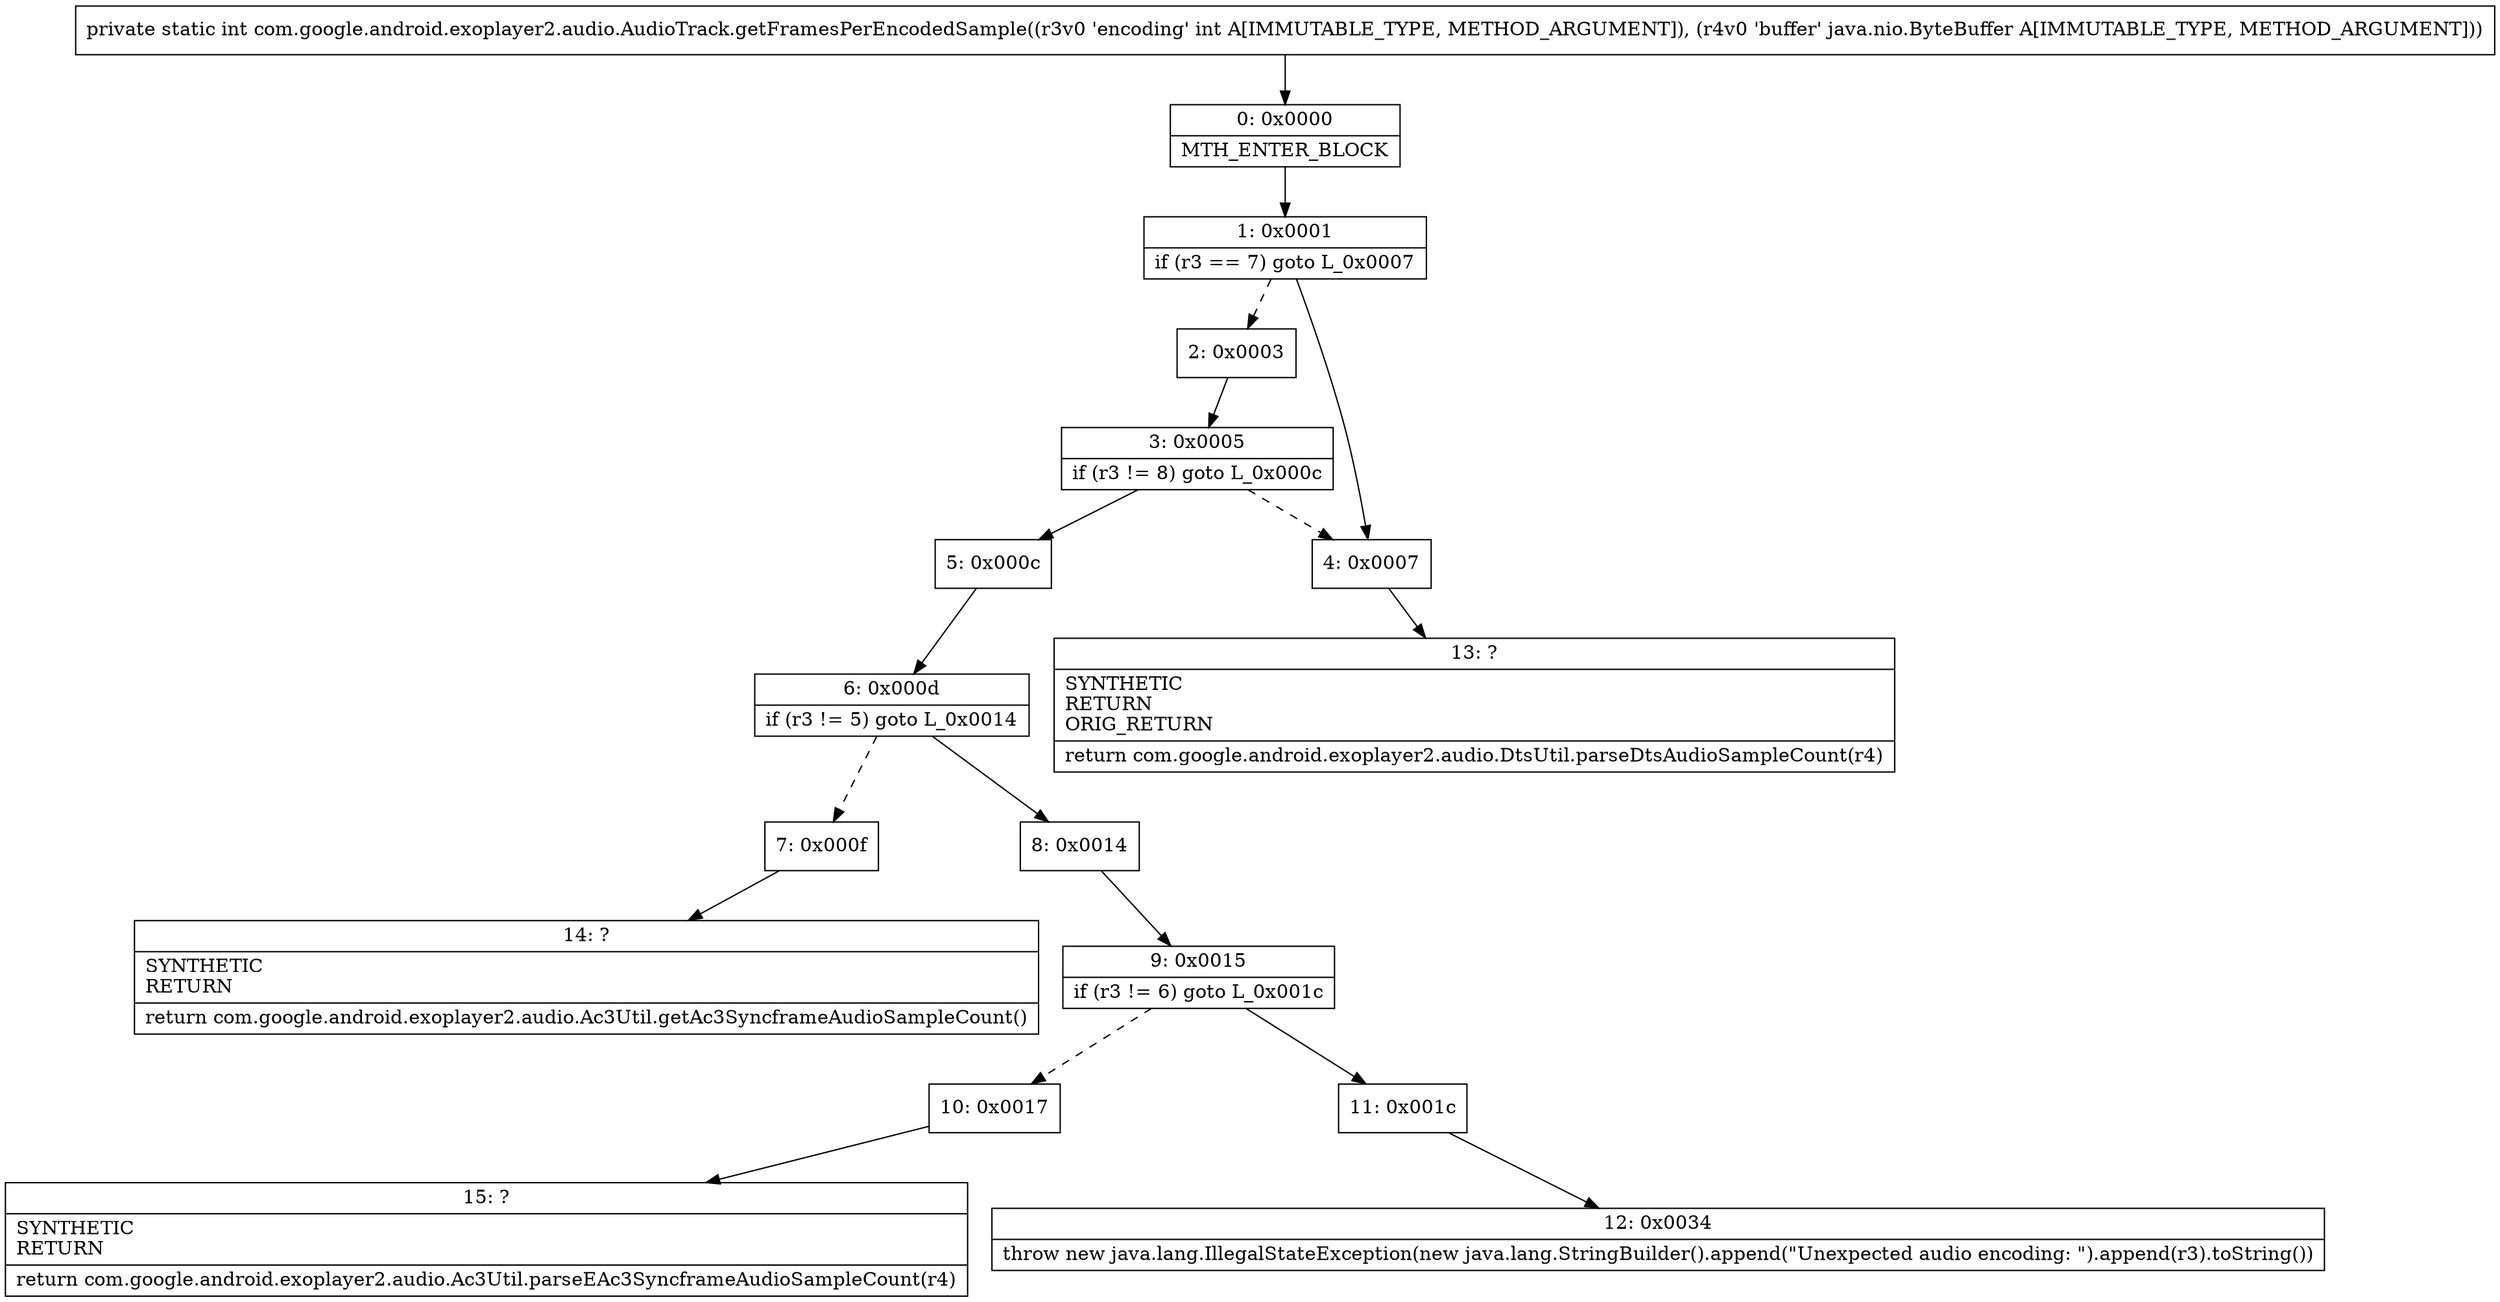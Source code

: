 digraph "CFG forcom.google.android.exoplayer2.audio.AudioTrack.getFramesPerEncodedSample(ILjava\/nio\/ByteBuffer;)I" {
Node_0 [shape=record,label="{0\:\ 0x0000|MTH_ENTER_BLOCK\l}"];
Node_1 [shape=record,label="{1\:\ 0x0001|if (r3 == 7) goto L_0x0007\l}"];
Node_2 [shape=record,label="{2\:\ 0x0003}"];
Node_3 [shape=record,label="{3\:\ 0x0005|if (r3 != 8) goto L_0x000c\l}"];
Node_4 [shape=record,label="{4\:\ 0x0007}"];
Node_5 [shape=record,label="{5\:\ 0x000c}"];
Node_6 [shape=record,label="{6\:\ 0x000d|if (r3 != 5) goto L_0x0014\l}"];
Node_7 [shape=record,label="{7\:\ 0x000f}"];
Node_8 [shape=record,label="{8\:\ 0x0014}"];
Node_9 [shape=record,label="{9\:\ 0x0015|if (r3 != 6) goto L_0x001c\l}"];
Node_10 [shape=record,label="{10\:\ 0x0017}"];
Node_11 [shape=record,label="{11\:\ 0x001c}"];
Node_12 [shape=record,label="{12\:\ 0x0034|throw new java.lang.IllegalStateException(new java.lang.StringBuilder().append(\"Unexpected audio encoding: \").append(r3).toString())\l}"];
Node_13 [shape=record,label="{13\:\ ?|SYNTHETIC\lRETURN\lORIG_RETURN\l|return com.google.android.exoplayer2.audio.DtsUtil.parseDtsAudioSampleCount(r4)\l}"];
Node_14 [shape=record,label="{14\:\ ?|SYNTHETIC\lRETURN\l|return com.google.android.exoplayer2.audio.Ac3Util.getAc3SyncframeAudioSampleCount()\l}"];
Node_15 [shape=record,label="{15\:\ ?|SYNTHETIC\lRETURN\l|return com.google.android.exoplayer2.audio.Ac3Util.parseEAc3SyncframeAudioSampleCount(r4)\l}"];
MethodNode[shape=record,label="{private static int com.google.android.exoplayer2.audio.AudioTrack.getFramesPerEncodedSample((r3v0 'encoding' int A[IMMUTABLE_TYPE, METHOD_ARGUMENT]), (r4v0 'buffer' java.nio.ByteBuffer A[IMMUTABLE_TYPE, METHOD_ARGUMENT])) }"];
MethodNode -> Node_0;
Node_0 -> Node_1;
Node_1 -> Node_2[style=dashed];
Node_1 -> Node_4;
Node_2 -> Node_3;
Node_3 -> Node_4[style=dashed];
Node_3 -> Node_5;
Node_4 -> Node_13;
Node_5 -> Node_6;
Node_6 -> Node_7[style=dashed];
Node_6 -> Node_8;
Node_7 -> Node_14;
Node_8 -> Node_9;
Node_9 -> Node_10[style=dashed];
Node_9 -> Node_11;
Node_10 -> Node_15;
Node_11 -> Node_12;
}

